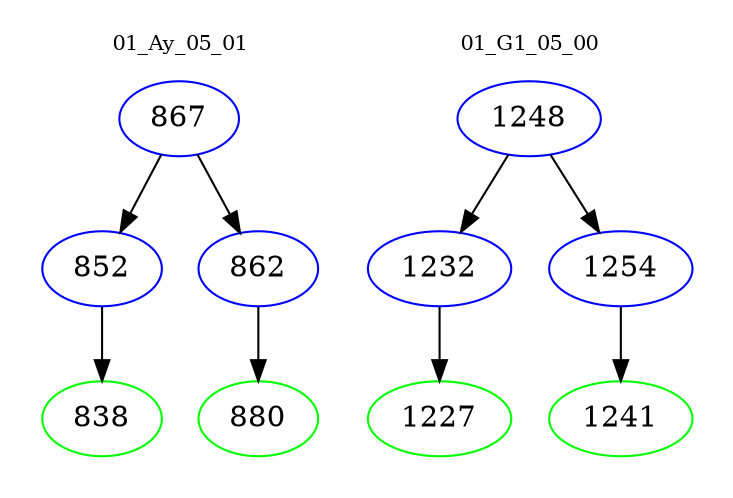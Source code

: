 digraph{
subgraph cluster_0 {
color = white
label = "01_Ay_05_01";
fontsize=10;
T0_867 [label="867", color="blue"]
T0_867 -> T0_852 [color="black"]
T0_852 [label="852", color="blue"]
T0_852 -> T0_838 [color="black"]
T0_838 [label="838", color="green"]
T0_867 -> T0_862 [color="black"]
T0_862 [label="862", color="blue"]
T0_862 -> T0_880 [color="black"]
T0_880 [label="880", color="green"]
}
subgraph cluster_1 {
color = white
label = "01_G1_05_00";
fontsize=10;
T1_1248 [label="1248", color="blue"]
T1_1248 -> T1_1232 [color="black"]
T1_1232 [label="1232", color="blue"]
T1_1232 -> T1_1227 [color="black"]
T1_1227 [label="1227", color="green"]
T1_1248 -> T1_1254 [color="black"]
T1_1254 [label="1254", color="blue"]
T1_1254 -> T1_1241 [color="black"]
T1_1241 [label="1241", color="green"]
}
}
